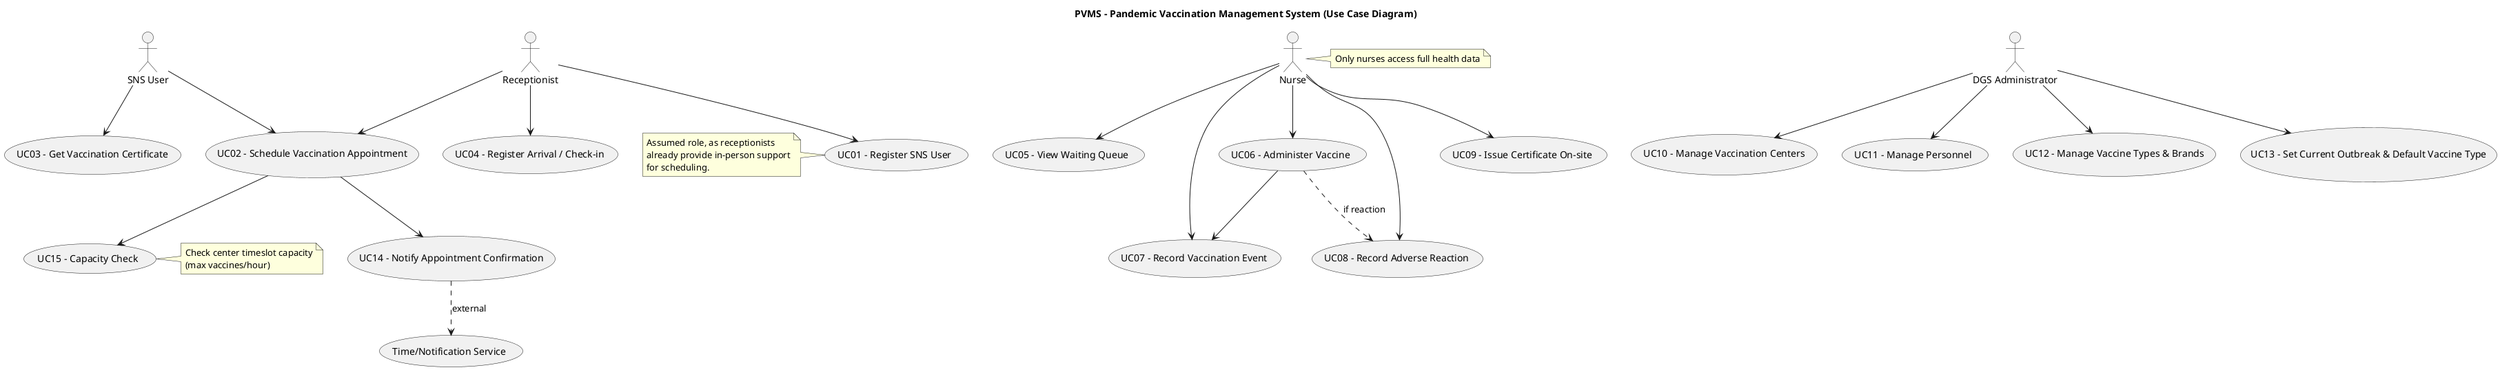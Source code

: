 @startuml
'https://plantuml.com/use-case-diagram

title PVMS – Pandemic Vaccination Management System (Use Case Diagram)

' Atores
:SNS User: as SNS
:Receptionist: as REC
:Nurse: as NUR
:DGS Administrator: as ADM
(Time/Notification Service) as NOTIF

' Use Cases principais
(UC01 - Register SNS User) as UC01
(UC02 - Schedule Vaccination Appointment) as UC02
(UC03 - Get Vaccination Certificate) as UC03
(UC04 - Register Arrival / Check-in) as UC04
(UC05 - View Waiting Queue) as UC05
(UC06 - Administer Vaccine) as UC06
(UC07 - Record Vaccination Event) as UC07
(UC08 - Record Adverse Reaction) as UC08
(UC09 - Issue Certificate On-site) as UC09

' Administração / Configuração
(UC10 - Manage Vaccination Centers) as UC10
(UC11 - Manage Personnel) as UC11
(UC12 - Manage Vaccine Types & Brands) as UC12
(UC13 - Set Current Outbreak & Default Vaccine Type) as UC13

' Serviços auxiliares
(UC14 - Notify Appointment Confirmation) as UC14
(UC15 - Capacity Check) as UC15

' Ligações ator → UC
SNS --> UC02
SNS --> UC03
REC --> UC01
REC --> UC04
REC --> UC02
NUR --> UC05
NUR --> UC06
NUR --> UC07
NUR --> UC08
NUR --> UC09
ADM --> UC10
ADM --> UC11
ADM --> UC12
ADM --> UC13

' Relações entre UCs
UC02 --> UC15
UC02 --> UC14
UC14 ..> NOTIF : «external»
UC06 --> UC07
UC06 ..> UC08 : «if reaction»

' Notas de contexto (exemplos)
note right of UC15
Check center timeslot capacity
(max vaccines/hour)
end note

note right of NUR
Only nurses access full health data
end note

note left of UC01
Assumed role, as receptionists
already provide in-person support
for scheduling.
end note

@enduml